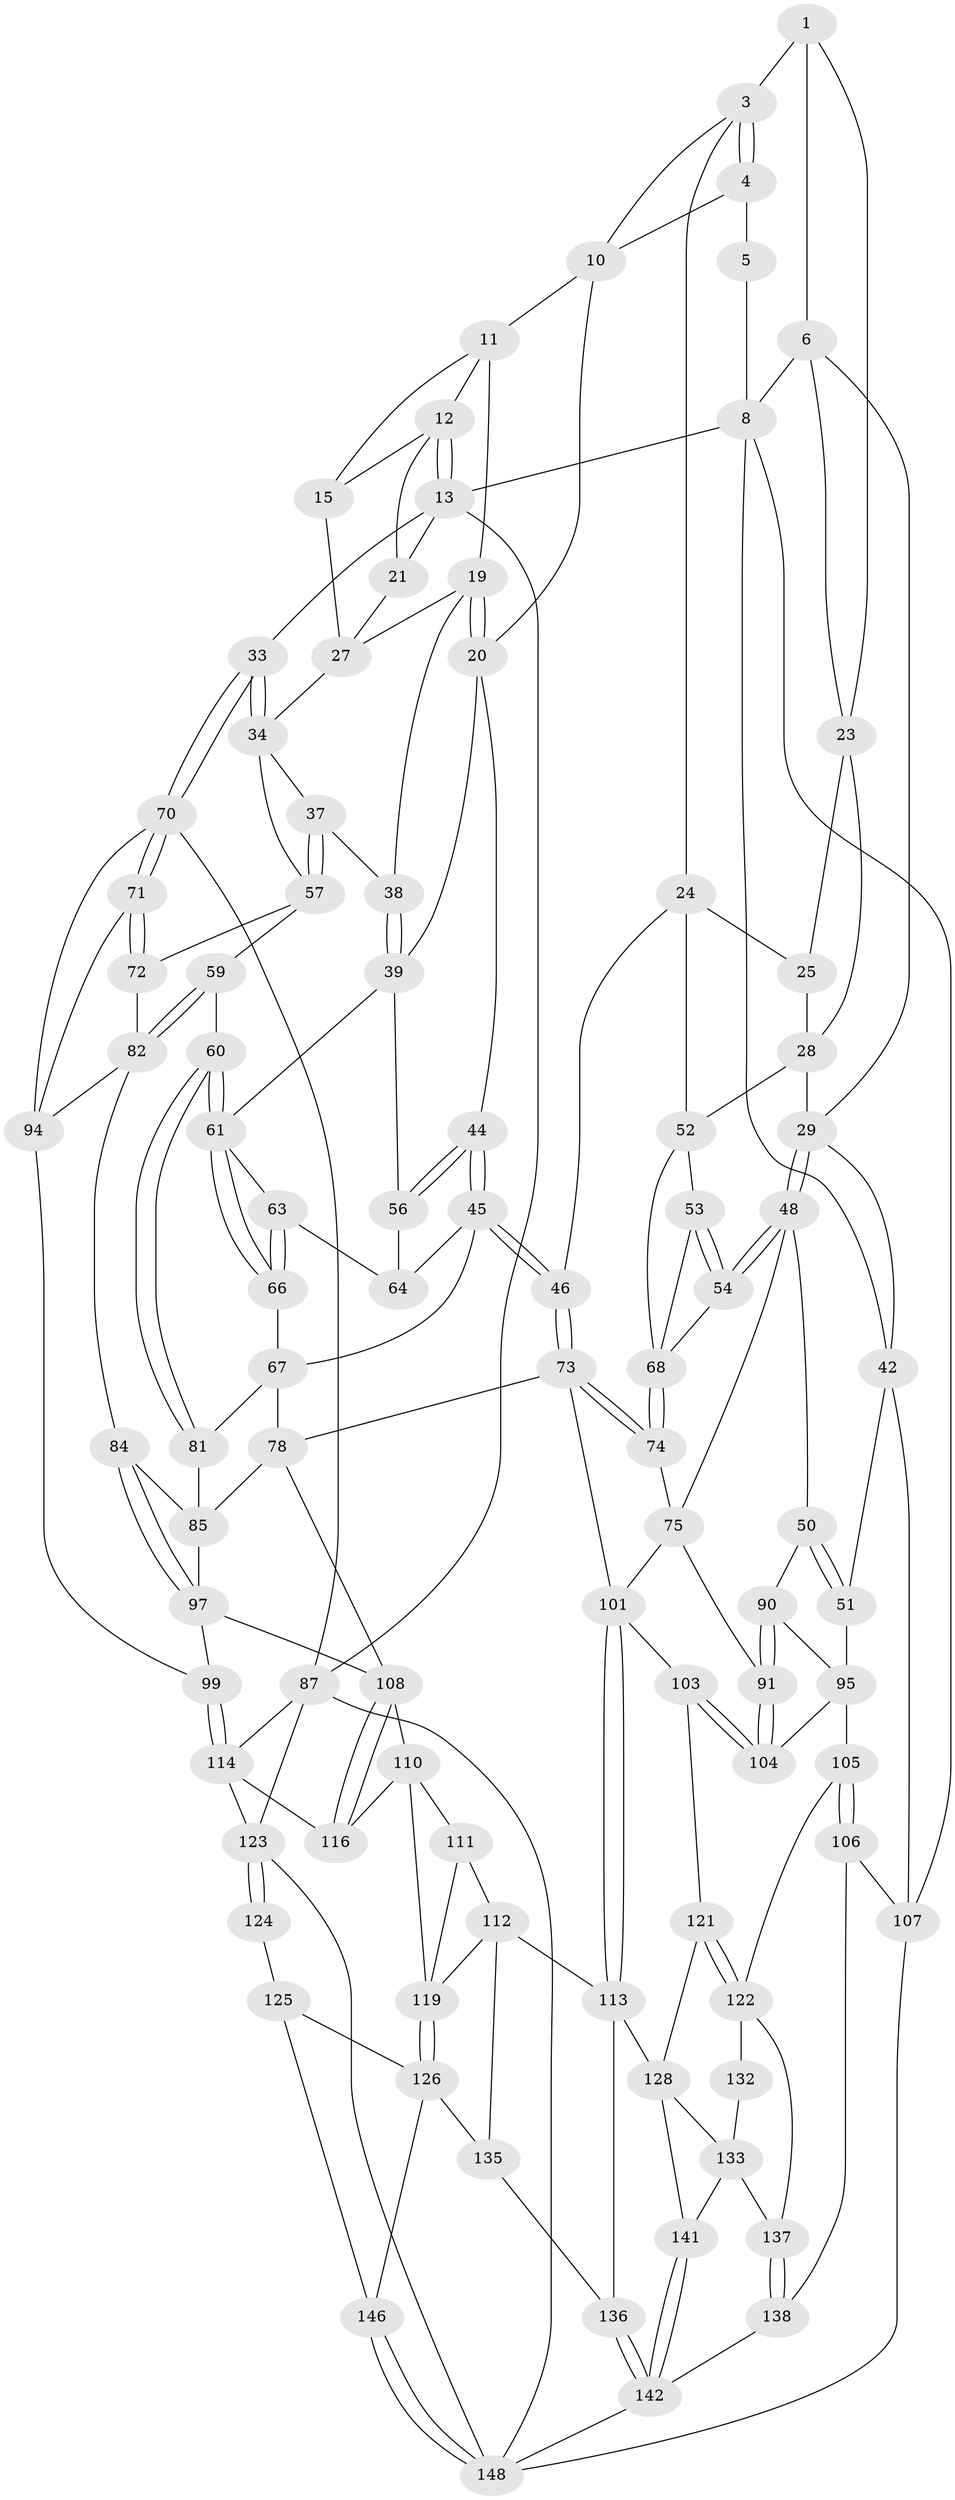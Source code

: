 // original degree distribution, {3: 0.03355704697986577, 5: 0.5167785234899329, 4: 0.21476510067114093, 6: 0.2348993288590604}
// Generated by graph-tools (version 1.1) at 2025/42/03/06/25 10:42:31]
// undirected, 94 vertices, 205 edges
graph export_dot {
graph [start="1"]
  node [color=gray90,style=filled];
  1 [pos="+0.17561736329521874+0",super="+2"];
  3 [pos="+0.37232450098609127+0.08499141723083728",super="+18"];
  4 [pos="+0.41120152647502684+0"];
  5 [pos="+0.17539866303377724+0"];
  6 [pos="+0.14754106212840357+0.02956592082436852",super="+7"];
  8 [pos="+0+0.052452372862130475",super="+9"];
  10 [pos="+0.5512005281696231+0",super="+17"];
  11 [pos="+0.6682252650625723+0",super="+16"];
  12 [pos="+0.8437505587099585+0",super="+14"];
  13 [pos="+1+0",super="+22"];
  15 [pos="+0.7951050054470858+0.1106381915877727"];
  19 [pos="+0.6898734748616272+0.15739205775427195",super="+32"];
  20 [pos="+0.6233205703791422+0.18978218871924987",super="+41"];
  21 [pos="+0.9428371494432676+0.12230372786864585"];
  23 [pos="+0.24237704453590497+0.11923182064659221",super="+26"];
  24 [pos="+0.4235433684497866+0.21611079952991927",super="+47"];
  25 [pos="+0.36334154410084085+0.2365552441508194"];
  27 [pos="+0.8989062176764688+0.14861873185236021",super="+31"];
  28 [pos="+0.20952689544738393+0.16161158736143047",super="+36"];
  29 [pos="+0.11571989978768162+0.1971371032022832",super="+30"];
  33 [pos="+1+0.2243908086250873"];
  34 [pos="+1+0.258414629797317",super="+35"];
  37 [pos="+0.8739197057203265+0.27436234942641674"];
  38 [pos="+0.7908891910488163+0.2817354083558218"];
  39 [pos="+0.7735132473585822+0.3121638204300062",super="+40"];
  42 [pos="+0+0.45857697935936287",super="+43"];
  44 [pos="+0.6036083794651779+0.31924339326827383"];
  45 [pos="+0.5432090199259624+0.40371208519141166",super="+65"];
  46 [pos="+0.5153093332206298+0.42032872393420817"];
  48 [pos="+0.16686927885533495+0.3642597390343093",super="+49"];
  50 [pos="+0.04428570511734043+0.44569909200842567",super="+92"];
  51 [pos="+0+0.4597610937123781"];
  52 [pos="+0.27891664803823674+0.31591447585900984",super="+55"];
  53 [pos="+0.26403550690795136+0.3230175821434556"];
  54 [pos="+0.1906799549753426+0.3555610972255614"];
  56 [pos="+0.6884252586427151+0.35494385402912937"];
  57 [pos="+0.9020263252143736+0.3352750858632006",super="+58"];
  59 [pos="+0.8592485889419844+0.41555677608314584"];
  60 [pos="+0.8060701637834494+0.41993463005328013"];
  61 [pos="+0.804677029959631+0.4185056673327804",super="+62"];
  63 [pos="+0.7093194596651928+0.36588422473503834"];
  64 [pos="+0.6898101397059829+0.3568055976975719"];
  66 [pos="+0.7370195784812779+0.4006927875091391"];
  67 [pos="+0.6690207746222437+0.4366399353693571",super="+77"];
  68 [pos="+0.3330454642813191+0.4421076091823416",super="+69"];
  70 [pos="+1+0.44437890087448506",super="+89"];
  71 [pos="+1+0.4619728513571218"];
  72 [pos="+0.991589195318513+0.44819030137287214"];
  73 [pos="+0.4965431621899413+0.5005795890173618",super="+80"];
  74 [pos="+0.3336744387429102+0.49723900997936477"];
  75 [pos="+0.29611758786719206+0.5180044376089159",super="+76"];
  78 [pos="+0.6763284536080453+0.5357766535042069",super="+79"];
  81 [pos="+0.786108907221848+0.4573493896170791"];
  82 [pos="+0.876647648752879+0.5317872094858821",super="+83"];
  84 [pos="+0.8735761467688964+0.5457519000050167"];
  85 [pos="+0.7861508555229431+0.4578388781390069",super="+86"];
  87 [pos="+1+1",super="+88"];
  90 [pos="+0.16397500934719744+0.5486548001564686",super="+93"];
  91 [pos="+0.237603099334958+0.5641281504212425"];
  94 [pos="+0.9316866274576131+0.583441993955682",super="+98"];
  95 [pos="+0.15948145010080197+0.6779971655172901",super="+96"];
  97 [pos="+0.7862788946326716+0.5839557850141849",super="+100"];
  99 [pos="+0.9003866300612404+0.6719230028552411"];
  101 [pos="+0.4074169707646249+0.6993156460979472",super="+102"];
  103 [pos="+0.36206248155613113+0.7007931550384294"];
  104 [pos="+0.22728251664420857+0.5911756035250184"];
  105 [pos="+0.1473442803879287+0.7086378671128746"];
  106 [pos="+0+0.7518288614366453",super="+139"];
  107 [pos="+0+0.7395542897470936",super="+117"];
  108 [pos="+0.7543278058567207+0.6745283799800417",super="+109"];
  110 [pos="+0.6026725286555887+0.6746569859449938",super="+118"];
  111 [pos="+0.5581112091465674+0.7091834893396118"];
  112 [pos="+0.4728750858417199+0.7353535362645673",super="+134"];
  113 [pos="+0.4136701620046509+0.70661048424226",super="+127"];
  114 [pos="+0.9217668223010153+0.7282683403694565",super="+115"];
  116 [pos="+0.7551923804343981+0.7046125136322969"];
  119 [pos="+0.652905315027468+0.8437365647644394",super="+120"];
  121 [pos="+0.3302517642857932+0.7162109642068379",super="+130"];
  122 [pos="+0.1475777885852015+0.7088613644628002",super="+131"];
  123 [pos="+0.7958909177486142+0.8784386009491804",super="+147"];
  124 [pos="+0.7190600051906025+0.8631984712122561"];
  125 [pos="+0.6722696593263492+0.8520339462969575",super="+145"];
  126 [pos="+0.6607337355924567+0.8481462554422728",super="+144"];
  128 [pos="+0.3342935654132011+0.8564896275295292",super="+129"];
  132 [pos="+0.2364745794686931+0.7809010574341093"];
  133 [pos="+0.2816456858616246+0.8119464717024808",super="+140"];
  135 [pos="+0.4870652707107096+0.9245791535068101"];
  136 [pos="+0.3794223348515765+0.8882750350817937"];
  137 [pos="+0.18031338522609808+0.8642247883309935"];
  138 [pos="+0.14443732212032254+0.9603370830963396"];
  141 [pos="+0.27803671029174465+0.871888062268584"];
  142 [pos="+0.28804234157970865+0.9923100363648755",super="+143"];
  146 [pos="+0.5353531666450376+1"];
  148 [pos="+0.5374581021386123+1",super="+149"];
  1 -- 6;
  1 -- 3;
  1 -- 23;
  3 -- 4;
  3 -- 4;
  3 -- 24;
  3 -- 10;
  4 -- 5;
  4 -- 10;
  5 -- 8;
  6 -- 23;
  6 -- 8;
  6 -- 29;
  8 -- 13;
  8 -- 42;
  8 -- 107;
  10 -- 11;
  10 -- 20;
  11 -- 12;
  11 -- 19;
  11 -- 15;
  12 -- 13;
  12 -- 13;
  12 -- 21;
  12 -- 15;
  13 -- 87;
  13 -- 33;
  13 -- 21;
  15 -- 27;
  19 -- 20;
  19 -- 20;
  19 -- 38;
  19 -- 27;
  20 -- 44;
  20 -- 39;
  21 -- 27;
  23 -- 25;
  23 -- 28;
  24 -- 25;
  24 -- 52;
  24 -- 46;
  25 -- 28;
  27 -- 34;
  28 -- 29;
  28 -- 52;
  29 -- 48;
  29 -- 48;
  29 -- 42;
  33 -- 34;
  33 -- 34;
  33 -- 70;
  33 -- 70;
  34 -- 57;
  34 -- 37;
  37 -- 38;
  37 -- 57;
  37 -- 57;
  38 -- 39;
  38 -- 39;
  39 -- 56;
  39 -- 61;
  42 -- 51;
  42 -- 107;
  44 -- 45;
  44 -- 45;
  44 -- 56;
  44 -- 56;
  45 -- 46;
  45 -- 46;
  45 -- 64;
  45 -- 67;
  46 -- 73;
  46 -- 73;
  48 -- 54;
  48 -- 54;
  48 -- 50;
  48 -- 75;
  50 -- 51;
  50 -- 51;
  50 -- 90;
  51 -- 95;
  52 -- 53;
  52 -- 68;
  53 -- 54;
  53 -- 54;
  53 -- 68;
  54 -- 68;
  56 -- 64;
  57 -- 72;
  57 -- 59;
  59 -- 60;
  59 -- 82;
  59 -- 82;
  60 -- 61;
  60 -- 61;
  60 -- 81;
  60 -- 81;
  61 -- 66;
  61 -- 66;
  61 -- 63;
  63 -- 64;
  63 -- 66;
  63 -- 66;
  66 -- 67;
  67 -- 81;
  67 -- 78;
  68 -- 74;
  68 -- 74;
  70 -- 71;
  70 -- 71;
  70 -- 94;
  70 -- 87;
  71 -- 72;
  71 -- 72;
  71 -- 94;
  72 -- 82;
  73 -- 74;
  73 -- 74;
  73 -- 101;
  73 -- 78;
  74 -- 75;
  75 -- 91;
  75 -- 101;
  78 -- 85;
  78 -- 108;
  81 -- 85;
  82 -- 84;
  82 -- 94;
  84 -- 85;
  84 -- 97;
  84 -- 97;
  85 -- 97;
  87 -- 114;
  87 -- 148;
  87 -- 123;
  90 -- 91;
  90 -- 91;
  90 -- 95;
  91 -- 104;
  91 -- 104;
  94 -- 99;
  95 -- 104;
  95 -- 105;
  97 -- 99;
  97 -- 108;
  99 -- 114;
  99 -- 114;
  101 -- 113;
  101 -- 113;
  101 -- 103;
  103 -- 104;
  103 -- 104;
  103 -- 121;
  105 -- 106;
  105 -- 106;
  105 -- 122;
  106 -- 107 [weight=2];
  106 -- 138;
  107 -- 148;
  108 -- 116;
  108 -- 116;
  108 -- 110;
  110 -- 111;
  110 -- 116;
  110 -- 119;
  111 -- 112;
  111 -- 119;
  112 -- 113;
  112 -- 135;
  112 -- 119;
  113 -- 128;
  113 -- 136;
  114 -- 123;
  114 -- 116;
  119 -- 126;
  119 -- 126;
  121 -- 122;
  121 -- 122;
  121 -- 128;
  122 -- 137;
  122 -- 132;
  123 -- 124;
  123 -- 124;
  123 -- 148;
  124 -- 125 [weight=2];
  125 -- 126;
  125 -- 146;
  126 -- 146;
  126 -- 135;
  128 -- 141;
  128 -- 133;
  132 -- 133;
  133 -- 137;
  133 -- 141;
  135 -- 136;
  136 -- 142;
  136 -- 142;
  137 -- 138;
  137 -- 138;
  138 -- 142;
  141 -- 142;
  141 -- 142;
  142 -- 148;
  146 -- 148;
  146 -- 148;
}
